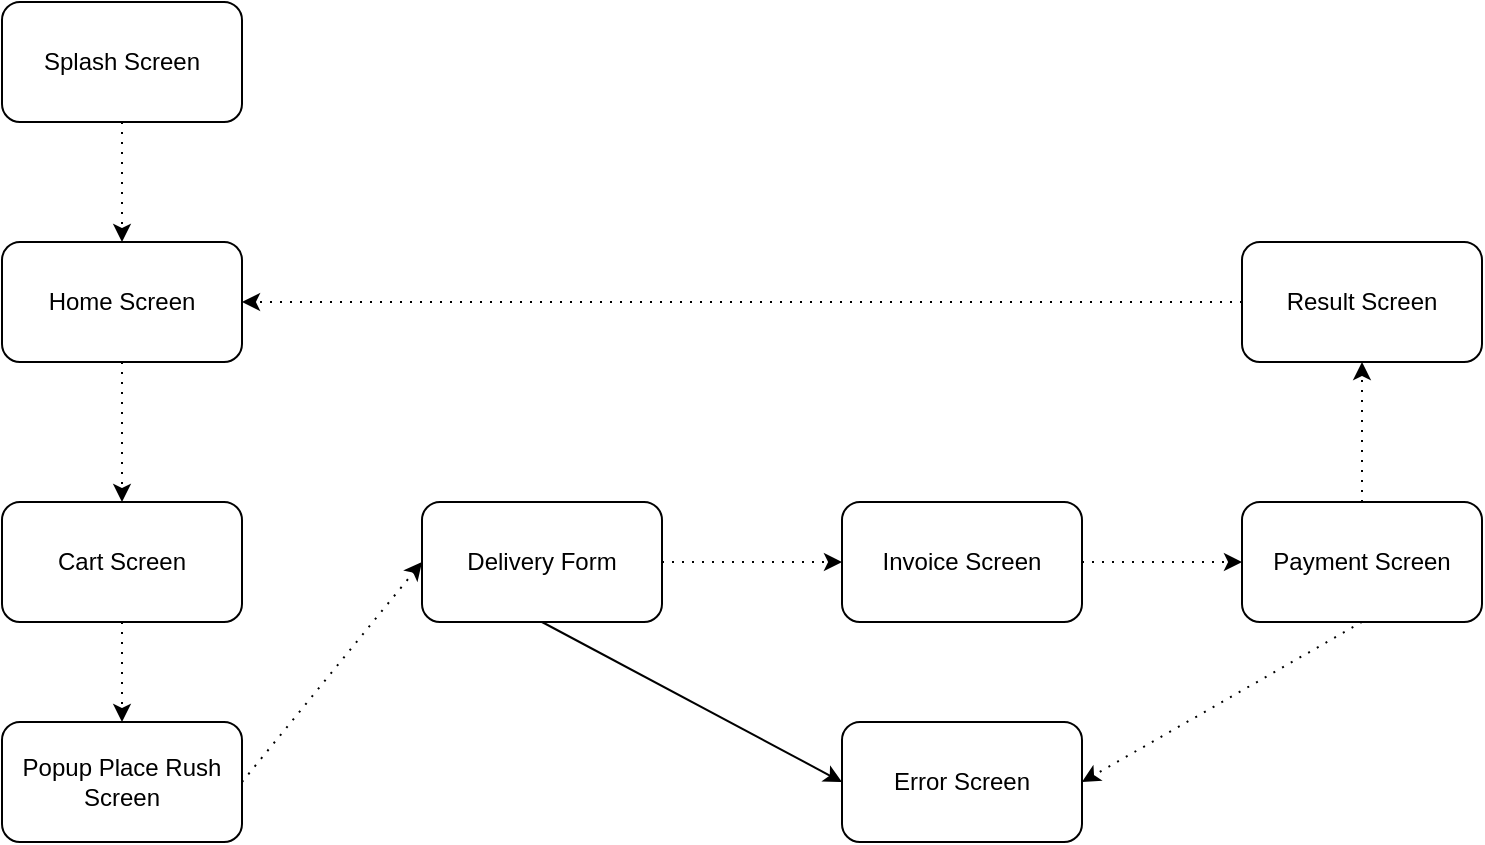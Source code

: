 <mxfile version="13.10.0" type="device"><diagram id="Jys7myqnEKUuU7Stffaq" name="Page-1"><mxGraphModel dx="824" dy="476" grid="1" gridSize="10" guides="1" tooltips="1" connect="1" arrows="1" fold="1" page="1" pageScale="1" pageWidth="827" pageHeight="1169" math="0" shadow="0"><root><mxCell id="0"/><mxCell id="1" parent="0"/><mxCell id="vW1L778fozP6yDsYQgqF-1" value="Splash Screen" style="rounded=1;whiteSpace=wrap;html=1;" parent="1" vertex="1"><mxGeometry x="50" y="40" width="120" height="60" as="geometry"/></mxCell><mxCell id="vW1L778fozP6yDsYQgqF-2" value="Home Screen" style="rounded=1;whiteSpace=wrap;html=1;" parent="1" vertex="1"><mxGeometry x="50" y="160" width="120" height="60" as="geometry"/></mxCell><mxCell id="vW1L778fozP6yDsYQgqF-3" value="Cart Screen" style="rounded=1;whiteSpace=wrap;html=1;" parent="1" vertex="1"><mxGeometry x="50" y="290" width="120" height="60" as="geometry"/></mxCell><mxCell id="vW1L778fozP6yDsYQgqF-4" value="Delivery Form" style="rounded=1;whiteSpace=wrap;html=1;" parent="1" vertex="1"><mxGeometry x="260" y="290" width="120" height="60" as="geometry"/></mxCell><mxCell id="vW1L778fozP6yDsYQgqF-5" value="Invoice Screen" style="rounded=1;whiteSpace=wrap;html=1;" parent="1" vertex="1"><mxGeometry x="470" y="290" width="120" height="60" as="geometry"/></mxCell><mxCell id="vW1L778fozP6yDsYQgqF-6" value="Payment Screen" style="rounded=1;whiteSpace=wrap;html=1;" parent="1" vertex="1"><mxGeometry x="670" y="290" width="120" height="60" as="geometry"/></mxCell><mxCell id="vW1L778fozP6yDsYQgqF-7" value="Error Screen" style="rounded=1;whiteSpace=wrap;html=1;" parent="1" vertex="1"><mxGeometry x="470" y="400" width="120" height="60" as="geometry"/></mxCell><mxCell id="vW1L778fozP6yDsYQgqF-8" value="Result Screen" style="rounded=1;whiteSpace=wrap;html=1;" parent="1" vertex="1"><mxGeometry x="670" y="160" width="120" height="60" as="geometry"/></mxCell><mxCell id="vW1L778fozP6yDsYQgqF-12" value="" style="endArrow=classic;html=1;dashed=1;dashPattern=1 4;exitX=0.5;exitY=1;exitDx=0;exitDy=0;" parent="1" source="vW1L778fozP6yDsYQgqF-1" target="vW1L778fozP6yDsYQgqF-2" edge="1"><mxGeometry width="50" height="50" relative="1" as="geometry"><mxPoint x="390" y="270" as="sourcePoint"/><mxPoint x="440" y="220" as="targetPoint"/></mxGeometry></mxCell><mxCell id="vW1L778fozP6yDsYQgqF-13" value="" style="endArrow=classic;html=1;dashed=1;dashPattern=1 4;exitX=0.5;exitY=1;exitDx=0;exitDy=0;" parent="1" source="vW1L778fozP6yDsYQgqF-2" target="vW1L778fozP6yDsYQgqF-3" edge="1"><mxGeometry width="50" height="50" relative="1" as="geometry"><mxPoint x="390" y="270" as="sourcePoint"/><mxPoint x="440" y="220" as="targetPoint"/></mxGeometry></mxCell><mxCell id="vW1L778fozP6yDsYQgqF-14" value="" style="endArrow=classic;html=1;dashed=1;dashPattern=1 4;exitX=1;exitY=0.5;exitDx=0;exitDy=0;entryX=0;entryY=0.5;entryDx=0;entryDy=0;" parent="1" source="vNlYBTjrzJiFm048la9a-1" target="vW1L778fozP6yDsYQgqF-4" edge="1"><mxGeometry width="50" height="50" relative="1" as="geometry"><mxPoint x="390" y="270" as="sourcePoint"/><mxPoint x="440" y="220" as="targetPoint"/></mxGeometry></mxCell><mxCell id="vW1L778fozP6yDsYQgqF-15" value="" style="endArrow=classic;html=1;dashed=1;dashPattern=1 4;exitX=1;exitY=0.5;exitDx=0;exitDy=0;entryX=0;entryY=0.5;entryDx=0;entryDy=0;" parent="1" source="vW1L778fozP6yDsYQgqF-4" target="vW1L778fozP6yDsYQgqF-5" edge="1"><mxGeometry width="50" height="50" relative="1" as="geometry"><mxPoint x="390" y="270" as="sourcePoint"/><mxPoint x="440" y="220" as="targetPoint"/></mxGeometry></mxCell><mxCell id="vW1L778fozP6yDsYQgqF-16" value="" style="endArrow=classic;html=1;dashed=1;dashPattern=1 4;exitX=1;exitY=0.5;exitDx=0;exitDy=0;entryX=0;entryY=0.5;entryDx=0;entryDy=0;" parent="1" source="vW1L778fozP6yDsYQgqF-5" target="vW1L778fozP6yDsYQgqF-6" edge="1"><mxGeometry width="50" height="50" relative="1" as="geometry"><mxPoint x="390" y="270" as="sourcePoint"/><mxPoint x="440" y="220" as="targetPoint"/></mxGeometry></mxCell><mxCell id="vW1L778fozP6yDsYQgqF-17" value="" style="endArrow=classic;html=1;dashed=1;dashPattern=1 4;exitX=0.5;exitY=0;exitDx=0;exitDy=0;entryX=0.5;entryY=1;entryDx=0;entryDy=0;" parent="1" source="vW1L778fozP6yDsYQgqF-6" target="vW1L778fozP6yDsYQgqF-8" edge="1"><mxGeometry width="50" height="50" relative="1" as="geometry"><mxPoint x="390" y="270" as="sourcePoint"/><mxPoint x="440" y="220" as="targetPoint"/></mxGeometry></mxCell><mxCell id="vW1L778fozP6yDsYQgqF-18" value="" style="endArrow=classic;html=1;dashed=1;dashPattern=1 4;exitX=0;exitY=0.5;exitDx=0;exitDy=0;entryX=1;entryY=0.5;entryDx=0;entryDy=0;" parent="1" source="vW1L778fozP6yDsYQgqF-8" target="vW1L778fozP6yDsYQgqF-2" edge="1"><mxGeometry width="50" height="50" relative="1" as="geometry"><mxPoint x="390" y="270" as="sourcePoint"/><mxPoint x="440" y="220" as="targetPoint"/></mxGeometry></mxCell><mxCell id="vW1L778fozP6yDsYQgqF-19" value="" style="endArrow=classic;html=1;dashed=1;dashPattern=1 4;exitX=0.5;exitY=1;exitDx=0;exitDy=0;entryX=1;entryY=0.5;entryDx=0;entryDy=0;" parent="1" source="vW1L778fozP6yDsYQgqF-6" target="vW1L778fozP6yDsYQgqF-7" edge="1"><mxGeometry width="50" height="50" relative="1" as="geometry"><mxPoint x="390" y="270" as="sourcePoint"/><mxPoint x="440" y="220" as="targetPoint"/></mxGeometry></mxCell><mxCell id="vW1L778fozP6yDsYQgqF-20" value="" style="endArrow=classic;html=1;exitX=0.5;exitY=1;exitDx=0;exitDy=0;entryX=0;entryY=0.5;entryDx=0;entryDy=0;" parent="1" source="vW1L778fozP6yDsYQgqF-4" target="vW1L778fozP6yDsYQgqF-7" edge="1"><mxGeometry width="50" height="50" relative="1" as="geometry"><mxPoint x="390" y="270" as="sourcePoint"/><mxPoint x="440" y="220" as="targetPoint"/></mxGeometry></mxCell><mxCell id="vNlYBTjrzJiFm048la9a-1" value="Popup Place Rush Screen" style="rounded=1;whiteSpace=wrap;html=1;" vertex="1" parent="1"><mxGeometry x="50" y="400" width="120" height="60" as="geometry"/></mxCell><mxCell id="vNlYBTjrzJiFm048la9a-2" value="" style="endArrow=classic;html=1;dashed=1;dashPattern=1 4;exitX=0.5;exitY=1;exitDx=0;exitDy=0;entryX=0.5;entryY=0;entryDx=0;entryDy=0;" edge="1" parent="1" source="vW1L778fozP6yDsYQgqF-3" target="vNlYBTjrzJiFm048la9a-1"><mxGeometry width="50" height="50" relative="1" as="geometry"><mxPoint x="230" y="420" as="sourcePoint"/><mxPoint x="320" y="420" as="targetPoint"/></mxGeometry></mxCell></root></mxGraphModel></diagram></mxfile>